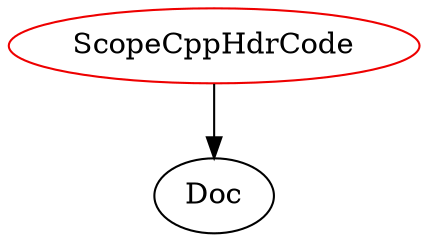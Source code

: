 digraph scopecpphdrcode{
ScopeCppHdrCode	[shape=oval, color=red2, label="ScopeCppHdrCode"];
ScopeCppHdrCode -> Doc;
}

